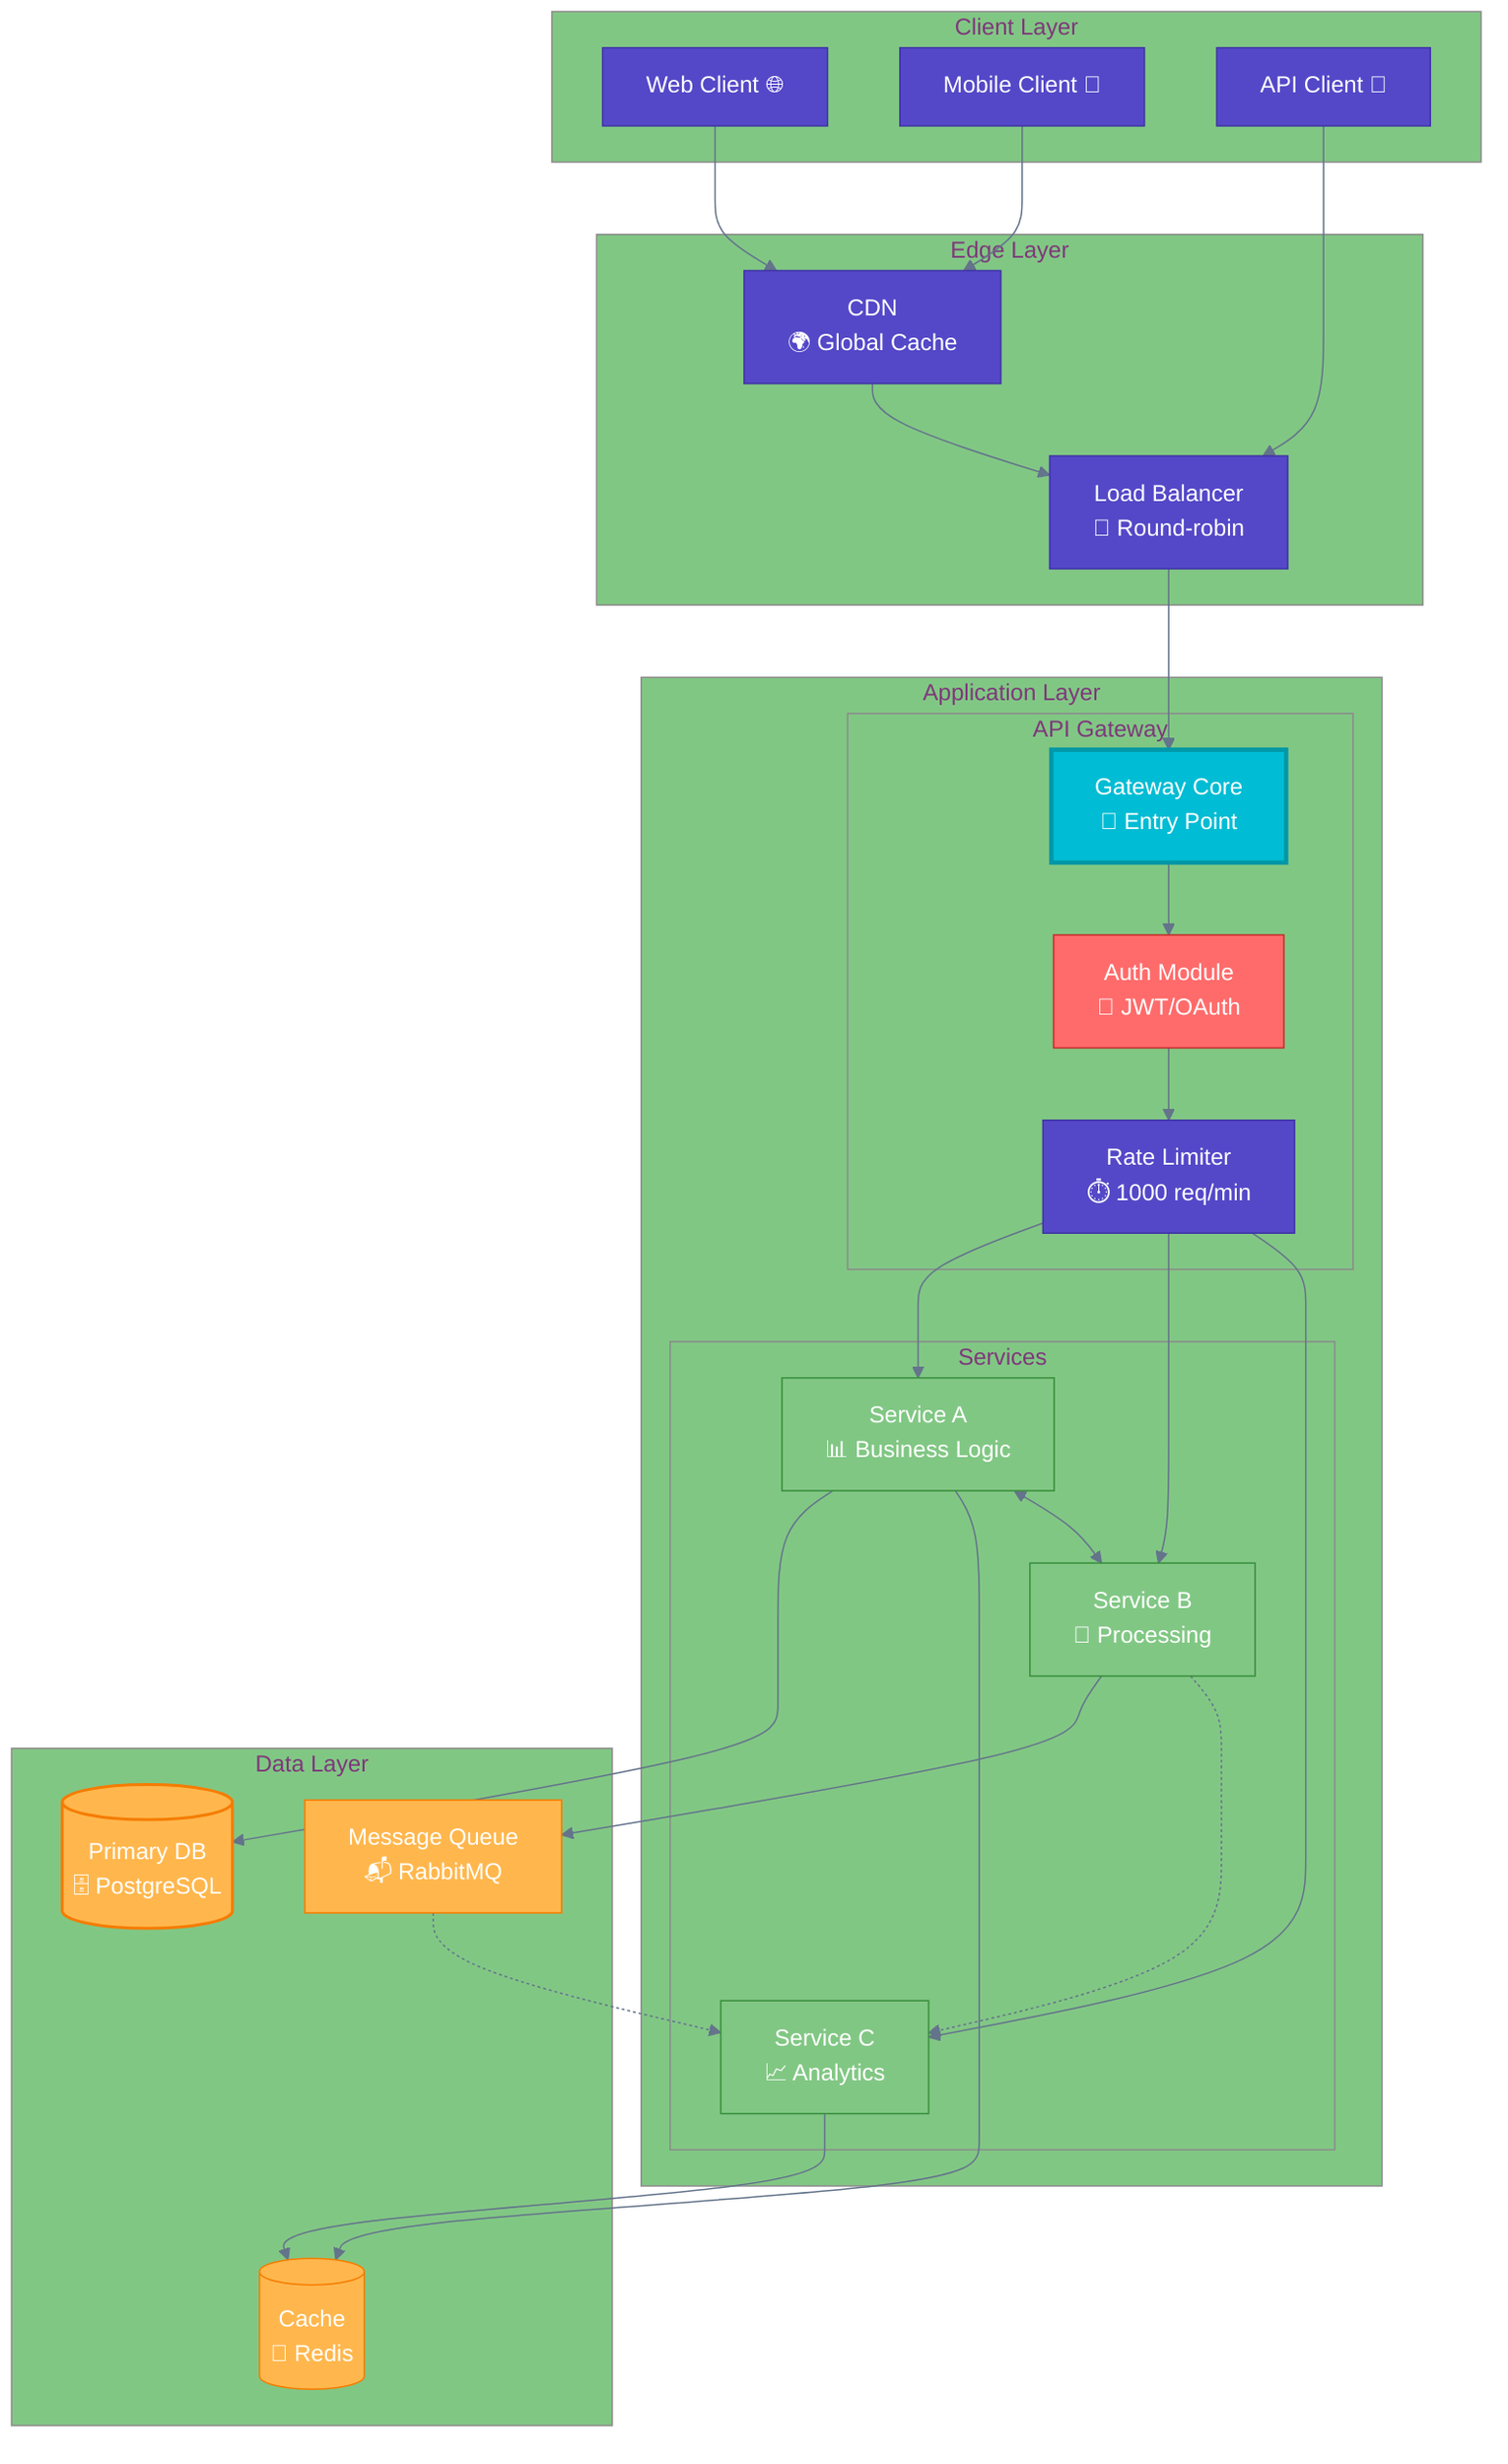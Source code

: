 %%{init: {
  'theme': 'base',
  'themeVariables': {
    'primaryColor': '#5448C8',
    'primaryTextColor': '#fff',
    'primaryBorderColor': '#3f33a6',
    'lineColor': '#64748b',
    'secondaryColor': '#00BCD4',
    'tertiaryColor': '#81c784',
    'background': '#f8fafc'
  }
}}%%

graph TB
    %% Define subgraphs for logical grouping
    subgraph "Client Layer"
        C1[Web Client 🌐]
        C2[Mobile Client 📱]
        C3[API Client 🔌]
    end
    
    subgraph "Edge Layer"
        LB[Load Balancer<br/>🔄 Round-robin]
        CDN[CDN<br/>🌍 Global Cache]
    end
    
    subgraph "Application Layer"
        subgraph "API Gateway"
            GW[Gateway Core<br/>🚪 Entry Point]
            AUTH[Auth Module<br/>🔐 JWT/OAuth]
            RL[Rate Limiter<br/>⏱️ 1000 req/min]
        end
        
        subgraph "Services"
            S1[Service A<br/>📊 Business Logic]
            S2[Service B<br/>🔧 Processing]
            S3[Service C<br/>📈 Analytics]
        end
    end
    
    subgraph "Data Layer"
        DB1[(Primary DB<br/>🗄️ PostgreSQL)]
        DB2[(Cache<br/>💾 Redis)]
        Q1[Message Queue<br/>📬 RabbitMQ]
    end
    
    %% Define connections
    C1 --> CDN
    C2 --> CDN
    C3 --> LB
    
    CDN --> LB
    LB --> GW
    
    GW --> AUTH
    AUTH --> RL
    RL --> S1
    RL --> S2
    RL --> S3
    
    S1 --> DB1
    S1 --> DB2
    S2 --> Q1
    S3 --> DB2
    
    %% Bidirectional connections
    S1 <--> S2
    
    %% Dotted lines for async/optional
    S2 -.-> S3
    Q1 -.-> S3
    
    %% Style important components
    style GW fill:#00BCD4,stroke:#0097a7,stroke-width:3px
    style DB1 fill:#ffb74d,stroke:#f57c00,stroke-width:2px
    style AUTH fill:#ff6b6b,stroke:#c92a2a
    
    %% Style groups
    classDef clientStyle fill:#5448C8,stroke:#3f33a6,color:#fff
    classDef serviceStyle fill:#81c784,stroke:#388e3c
    classDef dataStyle fill:#ffb74d,stroke:#f57c00
    
    class C1,C2,C3 clientStyle
    class S1,S2,S3 serviceStyle
    class DB1,DB2,Q1 dataStyle
